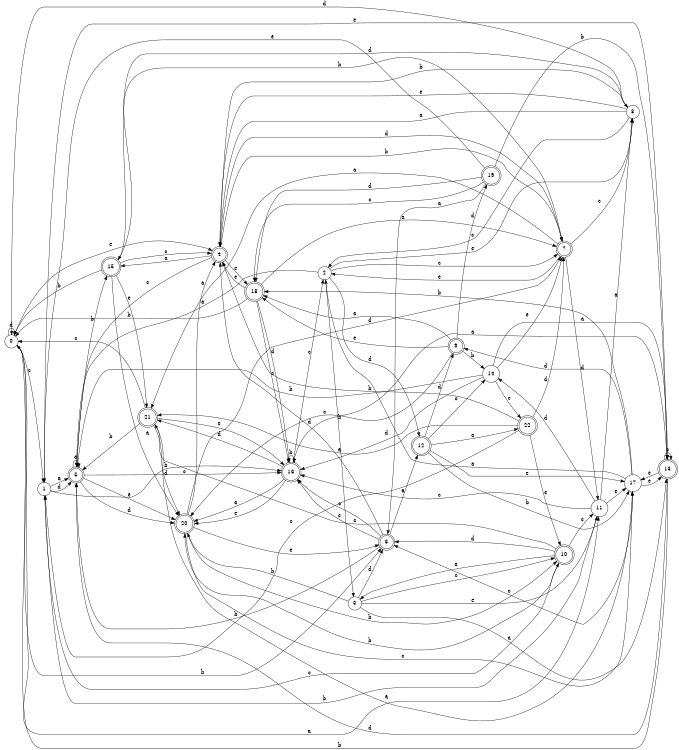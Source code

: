 digraph n19_10 {
__start0 [label="" shape="none"];

rankdir=LR;
size="8,5";

s0 [style="filled", color="black", fillcolor="white" shape="circle", label="0"];
s1 [style="filled", color="black", fillcolor="white" shape="circle", label="1"];
s2 [style="filled", color="black", fillcolor="white" shape="circle", label="2"];
s3 [style="filled", color="black", fillcolor="white" shape="circle", label="3"];
s4 [style="rounded,filled", color="black", fillcolor="white" shape="doublecircle", label="4"];
s5 [style="rounded,filled", color="black", fillcolor="white" shape="doublecircle", label="5"];
s6 [style="rounded,filled", color="black", fillcolor="white" shape="doublecircle", label="6"];
s7 [style="rounded,filled", color="black", fillcolor="white" shape="doublecircle", label="7"];
s8 [style="filled", color="black", fillcolor="white" shape="circle", label="8"];
s9 [style="rounded,filled", color="black", fillcolor="white" shape="doublecircle", label="9"];
s10 [style="rounded,filled", color="black", fillcolor="white" shape="doublecircle", label="10"];
s11 [style="filled", color="black", fillcolor="white" shape="circle", label="11"];
s12 [style="rounded,filled", color="black", fillcolor="white" shape="doublecircle", label="12"];
s13 [style="rounded,filled", color="black", fillcolor="white" shape="doublecircle", label="13"];
s14 [style="filled", color="black", fillcolor="white" shape="circle", label="14"];
s15 [style="rounded,filled", color="black", fillcolor="white" shape="doublecircle", label="15"];
s16 [style="rounded,filled", color="black", fillcolor="white" shape="doublecircle", label="16"];
s17 [style="filled", color="black", fillcolor="white" shape="circle", label="17"];
s18 [style="rounded,filled", color="black", fillcolor="white" shape="doublecircle", label="18"];
s19 [style="rounded,filled", color="black", fillcolor="white" shape="doublecircle", label="19"];
s20 [style="rounded,filled", color="black", fillcolor="white" shape="doublecircle", label="20"];
s21 [style="rounded,filled", color="black", fillcolor="white" shape="doublecircle", label="21"];
s22 [style="rounded,filled", color="black", fillcolor="white" shape="doublecircle", label="22"];
s0 -> s11 [label="a"];
s0 -> s6 [label="b"];
s0 -> s1 [label="c"];
s0 -> s0 [label="d"];
s0 -> s4 [label="e"];
s1 -> s5 [label="a"];
s1 -> s16 [label="b"];
s1 -> s10 [label="c"];
s1 -> s5 [label="d"];
s1 -> s13 [label="e"];
s2 -> s5 [label="a"];
s2 -> s3 [label="b"];
s2 -> s7 [label="c"];
s2 -> s12 [label="d"];
s2 -> s8 [label="e"];
s3 -> s13 [label="a"];
s3 -> s20 [label="b"];
s3 -> s10 [label="c"];
s3 -> s6 [label="d"];
s3 -> s11 [label="e"];
s4 -> s15 [label="a"];
s4 -> s7 [label="b"];
s4 -> s5 [label="c"];
s4 -> s7 [label="d"];
s4 -> s18 [label="e"];
s5 -> s5 [label="a"];
s5 -> s15 [label="b"];
s5 -> s16 [label="c"];
s5 -> s20 [label="d"];
s5 -> s20 [label="e"];
s6 -> s12 [label="a"];
s6 -> s5 [label="b"];
s6 -> s16 [label="c"];
s6 -> s4 [label="d"];
s6 -> s16 [label="e"];
s7 -> s21 [label="a"];
s7 -> s15 [label="b"];
s7 -> s8 [label="c"];
s7 -> s11 [label="d"];
s7 -> s2 [label="e"];
s8 -> s4 [label="a"];
s8 -> s4 [label="b"];
s8 -> s2 [label="c"];
s8 -> s0 [label="d"];
s8 -> s4 [label="e"];
s9 -> s18 [label="a"];
s9 -> s14 [label="b"];
s9 -> s20 [label="c"];
s9 -> s19 [label="d"];
s9 -> s18 [label="e"];
s10 -> s3 [label="a"];
s10 -> s20 [label="b"];
s10 -> s21 [label="c"];
s10 -> s6 [label="d"];
s10 -> s11 [label="e"];
s11 -> s8 [label="a"];
s11 -> s1 [label="b"];
s11 -> s16 [label="c"];
s11 -> s14 [label="d"];
s11 -> s17 [label="e"];
s12 -> s22 [label="a"];
s12 -> s17 [label="b"];
s12 -> s14 [label="c"];
s12 -> s9 [label="d"];
s12 -> s17 [label="e"];
s13 -> s16 [label="a"];
s13 -> s0 [label="b"];
s13 -> s13 [label="c"];
s13 -> s5 [label="d"];
s13 -> s17 [label="e"];
s14 -> s13 [label="a"];
s14 -> s5 [label="b"];
s14 -> s22 [label="c"];
s14 -> s16 [label="d"];
s14 -> s7 [label="e"];
s15 -> s20 [label="a"];
s15 -> s0 [label="b"];
s15 -> s4 [label="c"];
s15 -> s8 [label="d"];
s15 -> s21 [label="e"];
s16 -> s20 [label="a"];
s16 -> s16 [label="b"];
s16 -> s2 [label="c"];
s16 -> s21 [label="d"];
s16 -> s20 [label="e"];
s17 -> s2 [label="a"];
s17 -> s18 [label="b"];
s17 -> s6 [label="c"];
s17 -> s9 [label="d"];
s17 -> s13 [label="e"];
s18 -> s7 [label="a"];
s18 -> s0 [label="b"];
s18 -> s16 [label="c"];
s18 -> s16 [label="d"];
s18 -> s4 [label="e"];
s19 -> s6 [label="a"];
s19 -> s13 [label="b"];
s19 -> s18 [label="c"];
s19 -> s18 [label="d"];
s19 -> s1 [label="e"];
s20 -> s4 [label="a"];
s20 -> s10 [label="b"];
s20 -> s17 [label="c"];
s20 -> s7 [label="d"];
s20 -> s6 [label="e"];
s21 -> s17 [label="a"];
s21 -> s5 [label="b"];
s21 -> s0 [label="c"];
s21 -> s20 [label="d"];
s21 -> s16 [label="e"];
s22 -> s21 [label="a"];
s22 -> s4 [label="b"];
s22 -> s1 [label="c"];
s22 -> s7 [label="d"];
s22 -> s10 [label="e"];

}